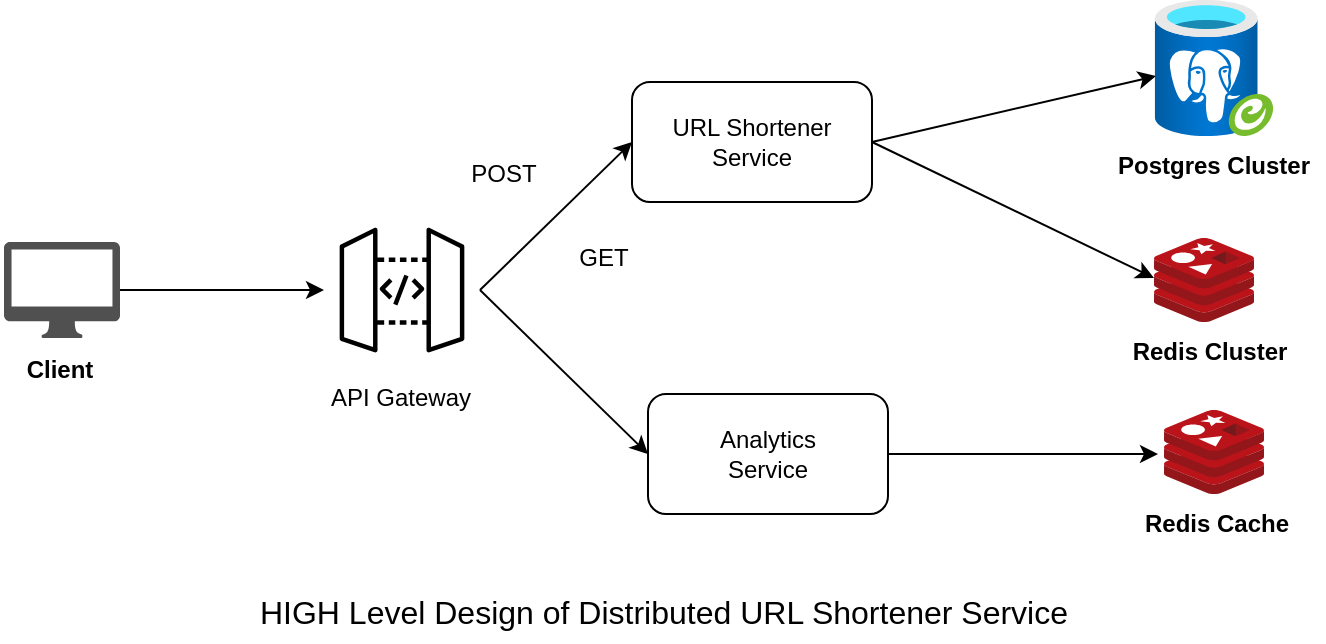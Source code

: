 <mxfile version="28.2.3">
  <diagram name="Page-1" id="0gjmqYgw8vVC5M4p6Q5U">
    <mxGraphModel dx="931" dy="550" grid="1" gridSize="10" guides="1" tooltips="1" connect="1" arrows="1" fold="1" page="1" pageScale="1" pageWidth="827" pageHeight="1169" math="0" shadow="0">
      <root>
        <mxCell id="0" />
        <mxCell id="1" parent="0" />
        <mxCell id="H2dep2q6h2Lm-5mGX2D2-2" value="" style="sketch=0;points=[[0,0,0],[0.25,0,0],[0.5,0,0],[0.75,0,0],[1,0,0],[0,1,0],[0.25,1,0],[0.5,1,0],[0.75,1,0],[1,1,0],[0,0.25,0],[0,0.5,0],[0,0.75,0],[1,0.25,0],[1,0.5,0],[1,0.75,0]];outlineConnect=0;dashed=0;verticalLabelPosition=bottom;verticalAlign=top;align=center;html=1;fontSize=12;fontStyle=0;aspect=fixed;shape=mxgraph.aws4.resourceIcon;resIcon=mxgraph.aws4.api_gateway;" parent="1" vertex="1">
          <mxGeometry x="200" y="265" width="78" height="78" as="geometry" />
        </mxCell>
        <mxCell id="1yLUU9JP1n_1UrEdNb5V-1" value="" style="endArrow=classic;html=1;rounded=0;entryX=0;entryY=0.5;entryDx=0;entryDy=0;entryPerimeter=0;" edge="1" parent="1" source="H2dep2q6h2Lm-5mGX2D2-1" target="H2dep2q6h2Lm-5mGX2D2-2">
          <mxGeometry width="50" height="50" relative="1" as="geometry">
            <mxPoint x="390" y="310" as="sourcePoint" />
            <mxPoint x="440" y="260" as="targetPoint" />
          </mxGeometry>
        </mxCell>
        <mxCell id="1yLUU9JP1n_1UrEdNb5V-2" value="" style="endArrow=classic;html=1;rounded=0;exitX=1;exitY=0.5;exitDx=0;exitDy=0;exitPerimeter=0;entryX=0;entryY=0.5;entryDx=0;entryDy=0;" edge="1" parent="1" source="H2dep2q6h2Lm-5mGX2D2-2" target="H2dep2q6h2Lm-5mGX2D2-3">
          <mxGeometry width="50" height="50" relative="1" as="geometry">
            <mxPoint x="390" y="310" as="sourcePoint" />
            <mxPoint x="440" y="260" as="targetPoint" />
          </mxGeometry>
        </mxCell>
        <mxCell id="1yLUU9JP1n_1UrEdNb5V-3" value="" style="endArrow=classic;html=1;rounded=0;exitX=1;exitY=0.5;exitDx=0;exitDy=0;exitPerimeter=0;entryX=0;entryY=0.5;entryDx=0;entryDy=0;" edge="1" parent="1" source="H2dep2q6h2Lm-5mGX2D2-2" target="H2dep2q6h2Lm-5mGX2D2-4">
          <mxGeometry width="50" height="50" relative="1" as="geometry">
            <mxPoint x="390" y="310" as="sourcePoint" />
            <mxPoint x="440" y="260" as="targetPoint" />
          </mxGeometry>
        </mxCell>
        <mxCell id="1yLUU9JP1n_1UrEdNb5V-5" value="" style="image;sketch=0;aspect=fixed;html=1;points=[];align=center;fontSize=12;image=img/lib/mscae/Cache_Redis_Product.svg;" vertex="1" parent="1">
          <mxGeometry x="615" y="278" width="50" height="42" as="geometry" />
        </mxCell>
        <mxCell id="1yLUU9JP1n_1UrEdNb5V-6" value="" style="endArrow=classic;html=1;rounded=0;exitX=1;exitY=0.5;exitDx=0;exitDy=0;entryX=0.017;entryY=0.559;entryDx=0;entryDy=0;entryPerimeter=0;" edge="1" parent="1" source="H2dep2q6h2Lm-5mGX2D2-3" target="1yLUU9JP1n_1UrEdNb5V-10">
          <mxGeometry width="50" height="50" relative="1" as="geometry">
            <mxPoint x="390" y="310" as="sourcePoint" />
            <mxPoint x="610" y="229" as="targetPoint" />
          </mxGeometry>
        </mxCell>
        <mxCell id="1yLUU9JP1n_1UrEdNb5V-7" value="" style="endArrow=classic;html=1;rounded=0;exitX=1;exitY=0.5;exitDx=0;exitDy=0;entryX=-0.06;entryY=0.524;entryDx=0;entryDy=0;entryPerimeter=0;" edge="1" parent="1" source="H2dep2q6h2Lm-5mGX2D2-4" target="1yLUU9JP1n_1UrEdNb5V-11">
          <mxGeometry width="50" height="50" relative="1" as="geometry">
            <mxPoint x="390" y="310" as="sourcePoint" />
            <mxPoint x="440" y="260" as="targetPoint" />
          </mxGeometry>
        </mxCell>
        <mxCell id="1yLUU9JP1n_1UrEdNb5V-8" value="" style="endArrow=classic;html=1;rounded=0;exitX=1;exitY=0.5;exitDx=0;exitDy=0;entryX=0;entryY=0.476;entryDx=0;entryDy=0;entryPerimeter=0;" edge="1" parent="1" source="H2dep2q6h2Lm-5mGX2D2-3" target="1yLUU9JP1n_1UrEdNb5V-5">
          <mxGeometry width="50" height="50" relative="1" as="geometry">
            <mxPoint x="390" y="310" as="sourcePoint" />
            <mxPoint x="440" y="260" as="targetPoint" />
          </mxGeometry>
        </mxCell>
        <mxCell id="1yLUU9JP1n_1UrEdNb5V-10" value="" style="image;aspect=fixed;html=1;points=[];align=center;fontSize=12;image=img/lib/azure2/databases/Azure_Database_PostgreSQL_Server_Group.svg;" vertex="1" parent="1">
          <mxGeometry x="615" y="159" width="60" height="68" as="geometry" />
        </mxCell>
        <mxCell id="1yLUU9JP1n_1UrEdNb5V-11" value="" style="image;sketch=0;aspect=fixed;html=1;points=[];align=center;fontSize=12;image=img/lib/mscae/Cache_Redis_Product.svg;" vertex="1" parent="1">
          <mxGeometry x="620" y="364" width="50" height="42" as="geometry" />
        </mxCell>
        <mxCell id="1yLUU9JP1n_1UrEdNb5V-12" value="" style="group" vertex="1" connectable="0" parent="1">
          <mxGeometry x="362" y="356" width="120" height="60" as="geometry" />
        </mxCell>
        <mxCell id="H2dep2q6h2Lm-5mGX2D2-4" value="" style="rounded=1;whiteSpace=wrap;html=1;" parent="1yLUU9JP1n_1UrEdNb5V-12" vertex="1">
          <mxGeometry width="120" height="60" as="geometry" />
        </mxCell>
        <mxCell id="H2dep2q6h2Lm-5mGX2D2-6" value="Analytics Service" style="text;html=1;align=center;verticalAlign=middle;whiteSpace=wrap;rounded=0;" parent="1yLUU9JP1n_1UrEdNb5V-12" vertex="1">
          <mxGeometry x="30" y="15" width="60" height="30" as="geometry" />
        </mxCell>
        <mxCell id="1yLUU9JP1n_1UrEdNb5V-14" value="" style="group;fontStyle=1" vertex="1" connectable="0" parent="1">
          <mxGeometry x="38" y="280" width="60" height="76" as="geometry" />
        </mxCell>
        <mxCell id="H2dep2q6h2Lm-5mGX2D2-1" value="" style="sketch=0;pointerEvents=1;shadow=0;dashed=0;html=1;strokeColor=none;fillColor=#505050;labelPosition=center;verticalLabelPosition=bottom;verticalAlign=top;outlineConnect=0;align=center;shape=mxgraph.office.devices.mac_client;" parent="1yLUU9JP1n_1UrEdNb5V-14" vertex="1">
          <mxGeometry x="2" width="58" height="48" as="geometry" />
        </mxCell>
        <mxCell id="1yLUU9JP1n_1UrEdNb5V-13" value="Client" style="text;html=1;align=center;verticalAlign=middle;whiteSpace=wrap;rounded=0;fontStyle=1" vertex="1" parent="1yLUU9JP1n_1UrEdNb5V-14">
          <mxGeometry y="49" width="60" height="30" as="geometry" />
        </mxCell>
        <mxCell id="1yLUU9JP1n_1UrEdNb5V-15" value="" style="group" vertex="1" connectable="0" parent="1">
          <mxGeometry x="354" y="200" width="120" height="60" as="geometry" />
        </mxCell>
        <mxCell id="H2dep2q6h2Lm-5mGX2D2-3" value="" style="rounded=1;whiteSpace=wrap;html=1;" parent="1yLUU9JP1n_1UrEdNb5V-15" vertex="1">
          <mxGeometry width="120" height="60" as="geometry" />
        </mxCell>
        <mxCell id="H2dep2q6h2Lm-5mGX2D2-5" value="URL Shortener Service" style="text;html=1;align=center;verticalAlign=middle;whiteSpace=wrap;rounded=0;" parent="1yLUU9JP1n_1UrEdNb5V-15" vertex="1">
          <mxGeometry x="17" y="15" width="86" height="30" as="geometry" />
        </mxCell>
        <mxCell id="1yLUU9JP1n_1UrEdNb5V-16" value="Postgres Cluster" style="text;html=1;align=center;verticalAlign=middle;whiteSpace=wrap;rounded=0;fontStyle=1" vertex="1" parent="1">
          <mxGeometry x="590" y="227" width="110" height="30" as="geometry" />
        </mxCell>
        <mxCell id="1yLUU9JP1n_1UrEdNb5V-17" value="API Gateway" style="text;html=1;align=center;verticalAlign=middle;whiteSpace=wrap;rounded=0;" vertex="1" parent="1">
          <mxGeometry x="199" y="343" width="79" height="30" as="geometry" />
        </mxCell>
        <mxCell id="1yLUU9JP1n_1UrEdNb5V-18" value="GET" style="text;html=1;align=center;verticalAlign=middle;whiteSpace=wrap;rounded=0;" vertex="1" parent="1">
          <mxGeometry x="310" y="278" width="60" height="20" as="geometry" />
        </mxCell>
        <mxCell id="1yLUU9JP1n_1UrEdNb5V-19" value="POST" style="text;html=1;align=center;verticalAlign=middle;whiteSpace=wrap;rounded=0;" vertex="1" parent="1">
          <mxGeometry x="260" y="234" width="60" height="23" as="geometry" />
        </mxCell>
        <mxCell id="1yLUU9JP1n_1UrEdNb5V-20" value="Redis Cluster" style="text;html=1;align=center;verticalAlign=middle;whiteSpace=wrap;rounded=0;fontStyle=1" vertex="1" parent="1">
          <mxGeometry x="603" y="320" width="80" height="30" as="geometry" />
        </mxCell>
        <mxCell id="1yLUU9JP1n_1UrEdNb5V-21" value="Redis Cache" style="text;html=1;align=center;verticalAlign=middle;whiteSpace=wrap;rounded=0;fontStyle=1" vertex="1" parent="1">
          <mxGeometry x="609" y="406" width="75" height="30" as="geometry" />
        </mxCell>
        <mxCell id="1yLUU9JP1n_1UrEdNb5V-22" value="HIGH Level Design of Distributed URL Shortener Service" style="text;html=1;align=center;verticalAlign=middle;whiteSpace=wrap;rounded=0;fontSize=16;" vertex="1" parent="1">
          <mxGeometry x="160" y="450" width="420" height="30" as="geometry" />
        </mxCell>
      </root>
    </mxGraphModel>
  </diagram>
</mxfile>

